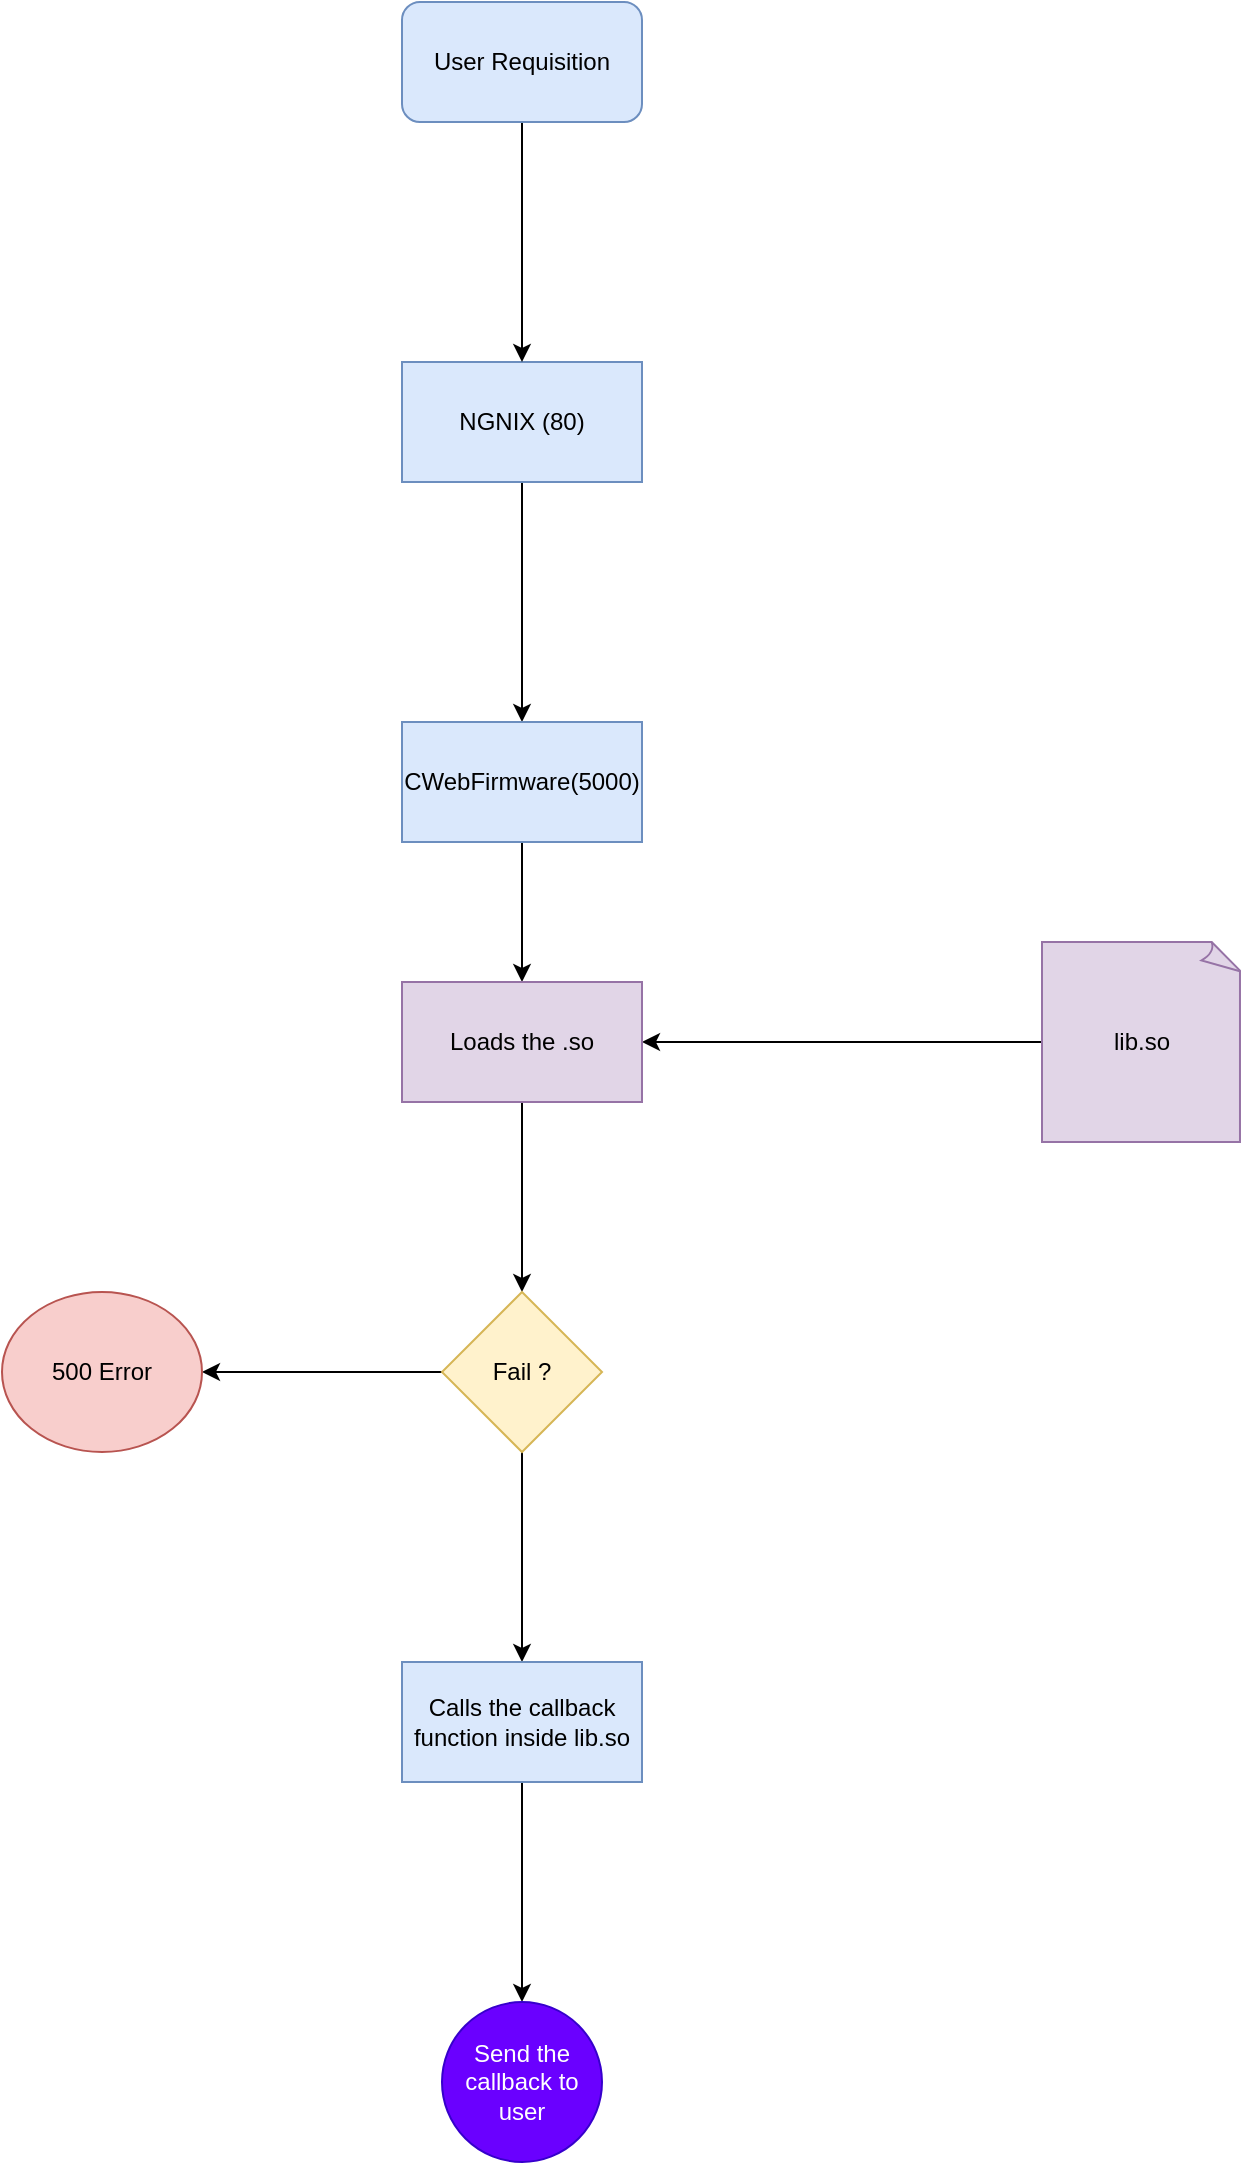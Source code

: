 <mxfile version="26.0.6" pages="2">
  <diagram name="User Point of view" id="pW7hHVVPVdVcbDhEcFnb">
    <mxGraphModel dx="2514" dy="2469" grid="1" gridSize="10" guides="1" tooltips="1" connect="1" arrows="1" fold="1" page="1" pageScale="1" pageWidth="827" pageHeight="1169" math="0" shadow="0">
      <root>
        <mxCell id="0" />
        <mxCell id="1" parent="0" />
        <mxCell id="8NdC7l0lDa2l5-dlI2pK-6" style="edgeStyle=orthogonalEdgeStyle;rounded=0;orthogonalLoop=1;jettySize=auto;html=1;" edge="1" parent="1" source="8NdC7l0lDa2l5-dlI2pK-1" target="8NdC7l0lDa2l5-dlI2pK-2">
          <mxGeometry relative="1" as="geometry" />
        </mxCell>
        <mxCell id="8NdC7l0lDa2l5-dlI2pK-1" value="NGNIX (80)" style="rounded=0;whiteSpace=wrap;html=1;fillColor=#dae8fc;strokeColor=#6c8ebf;" vertex="1" parent="1">
          <mxGeometry x="370" y="40" width="120" height="60" as="geometry" />
        </mxCell>
        <mxCell id="8NdC7l0lDa2l5-dlI2pK-12" style="edgeStyle=orthogonalEdgeStyle;rounded=0;orthogonalLoop=1;jettySize=auto;html=1;entryX=0.5;entryY=0;entryDx=0;entryDy=0;" edge="1" parent="1" source="8NdC7l0lDa2l5-dlI2pK-2" target="8NdC7l0lDa2l5-dlI2pK-10">
          <mxGeometry relative="1" as="geometry" />
        </mxCell>
        <mxCell id="8NdC7l0lDa2l5-dlI2pK-2" value="CWebFirmware(5000)" style="rounded=0;whiteSpace=wrap;html=1;fillColor=#dae8fc;strokeColor=#6c8ebf;" vertex="1" parent="1">
          <mxGeometry x="370" y="220" width="120" height="60" as="geometry" />
        </mxCell>
        <mxCell id="8NdC7l0lDa2l5-dlI2pK-5" style="edgeStyle=orthogonalEdgeStyle;rounded=0;orthogonalLoop=1;jettySize=auto;html=1;entryX=0.5;entryY=0;entryDx=0;entryDy=0;" edge="1" parent="1" source="8NdC7l0lDa2l5-dlI2pK-4" target="8NdC7l0lDa2l5-dlI2pK-1">
          <mxGeometry relative="1" as="geometry" />
        </mxCell>
        <mxCell id="8NdC7l0lDa2l5-dlI2pK-4" value="User Requisition" style="rounded=1;whiteSpace=wrap;html=1;fillColor=#dae8fc;strokeColor=#6c8ebf;" vertex="1" parent="1">
          <mxGeometry x="370" y="-140" width="120" height="60" as="geometry" />
        </mxCell>
        <mxCell id="8NdC7l0lDa2l5-dlI2pK-11" style="edgeStyle=orthogonalEdgeStyle;rounded=0;orthogonalLoop=1;jettySize=auto;html=1;" edge="1" parent="1" source="8NdC7l0lDa2l5-dlI2pK-9" target="8NdC7l0lDa2l5-dlI2pK-10">
          <mxGeometry relative="1" as="geometry" />
        </mxCell>
        <mxCell id="8NdC7l0lDa2l5-dlI2pK-9" value="lib.so" style="whiteSpace=wrap;html=1;shape=mxgraph.basic.document;fillColor=#e1d5e7;strokeColor=#9673a6;" vertex="1" parent="1">
          <mxGeometry x="690" y="330" width="100" height="100" as="geometry" />
        </mxCell>
        <mxCell id="8NdC7l0lDa2l5-dlI2pK-14" style="edgeStyle=orthogonalEdgeStyle;rounded=0;orthogonalLoop=1;jettySize=auto;html=1;entryX=0.5;entryY=0;entryDx=0;entryDy=0;" edge="1" parent="1" source="8NdC7l0lDa2l5-dlI2pK-10" target="8NdC7l0lDa2l5-dlI2pK-13">
          <mxGeometry relative="1" as="geometry" />
        </mxCell>
        <mxCell id="8NdC7l0lDa2l5-dlI2pK-10" value="Loads the .so" style="rounded=0;whiteSpace=wrap;html=1;fillColor=#e1d5e7;strokeColor=#9673a6;" vertex="1" parent="1">
          <mxGeometry x="370" y="350" width="120" height="60" as="geometry" />
        </mxCell>
        <mxCell id="8NdC7l0lDa2l5-dlI2pK-18" style="edgeStyle=orthogonalEdgeStyle;rounded=0;orthogonalLoop=1;jettySize=auto;html=1;" edge="1" parent="1" source="8NdC7l0lDa2l5-dlI2pK-13" target="8NdC7l0lDa2l5-dlI2pK-17">
          <mxGeometry relative="1" as="geometry" />
        </mxCell>
        <mxCell id="8NdC7l0lDa2l5-dlI2pK-20" style="edgeStyle=orthogonalEdgeStyle;rounded=0;orthogonalLoop=1;jettySize=auto;html=1;" edge="1" parent="1" source="8NdC7l0lDa2l5-dlI2pK-13" target="8NdC7l0lDa2l5-dlI2pK-19">
          <mxGeometry relative="1" as="geometry" />
        </mxCell>
        <mxCell id="8NdC7l0lDa2l5-dlI2pK-13" value="Fail ?" style="rhombus;whiteSpace=wrap;html=1;fillColor=#fff2cc;strokeColor=#d6b656;" vertex="1" parent="1">
          <mxGeometry x="390" y="505" width="80" height="80" as="geometry" />
        </mxCell>
        <mxCell id="8NdC7l0lDa2l5-dlI2pK-17" value="500 Error" style="ellipse;whiteSpace=wrap;html=1;fillColor=#f8cecc;strokeColor=#b85450;" vertex="1" parent="1">
          <mxGeometry x="170" y="505" width="100" height="80" as="geometry" />
        </mxCell>
        <mxCell id="8NdC7l0lDa2l5-dlI2pK-22" style="edgeStyle=orthogonalEdgeStyle;rounded=0;orthogonalLoop=1;jettySize=auto;html=1;" edge="1" parent="1" source="8NdC7l0lDa2l5-dlI2pK-19" target="8NdC7l0lDa2l5-dlI2pK-21">
          <mxGeometry relative="1" as="geometry" />
        </mxCell>
        <mxCell id="8NdC7l0lDa2l5-dlI2pK-19" value="Calls the callback function inside lib.so" style="rounded=0;whiteSpace=wrap;html=1;fillColor=#dae8fc;strokeColor=#6c8ebf;" vertex="1" parent="1">
          <mxGeometry x="370" y="690" width="120" height="60" as="geometry" />
        </mxCell>
        <mxCell id="8NdC7l0lDa2l5-dlI2pK-21" value="Send the callback to user" style="ellipse;whiteSpace=wrap;html=1;aspect=fixed;fillColor=#6a00ff;fontColor=#ffffff;strokeColor=#3700CC;" vertex="1" parent="1">
          <mxGeometry x="390" y="860" width="80" height="80" as="geometry" />
        </mxCell>
      </root>
    </mxGraphModel>
  </diagram>
  <diagram name="Developer point of view" id="8XhwZxVj_l52ERcuP_RE">
    <mxGraphModel dx="53" dy="1624" grid="1" gridSize="10" guides="1" tooltips="1" connect="1" arrows="1" fold="1" page="1" pageScale="1" pageWidth="827" pageHeight="1169" math="0" shadow="0">
      <root>
        <mxCell id="fcH8Qn2qbGhYnDqsY3vy-0" />
        <mxCell id="fcH8Qn2qbGhYnDqsY3vy-1" parent="fcH8Qn2qbGhYnDqsY3vy-0" />
        <mxCell id="fcH8Qn2qbGhYnDqsY3vy-19" style="edgeStyle=orthogonalEdgeStyle;rounded=0;orthogonalLoop=1;jettySize=auto;html=1;" edge="1" parent="fcH8Qn2qbGhYnDqsY3vy-1" source="fcH8Qn2qbGhYnDqsY3vy-20" target="fcH8Qn2qbGhYnDqsY3vy-22">
          <mxGeometry relative="1" as="geometry" />
        </mxCell>
        <mxCell id="fcH8Qn2qbGhYnDqsY3vy-20" value="Devops calls to&amp;nbsp; upload lib.so" style="rounded=1;whiteSpace=wrap;html=1;fillColor=#dae8fc;strokeColor=#6c8ebf;" vertex="1" parent="fcH8Qn2qbGhYnDqsY3vy-1">
          <mxGeometry x="1090" y="-140" width="120" height="60" as="geometry" />
        </mxCell>
        <mxCell id="fcH8Qn2qbGhYnDqsY3vy-21" style="edgeStyle=orthogonalEdgeStyle;rounded=0;orthogonalLoop=1;jettySize=auto;html=1;entryX=0.5;entryY=0;entryDx=0;entryDy=0;" edge="1" parent="fcH8Qn2qbGhYnDqsY3vy-1" source="fcH8Qn2qbGhYnDqsY3vy-22" target="fcH8Qn2qbGhYnDqsY3vy-24">
          <mxGeometry relative="1" as="geometry" />
        </mxCell>
        <mxCell id="fcH8Qn2qbGhYnDqsY3vy-22" value="NGNIX (80)" style="rounded=0;whiteSpace=wrap;html=1;fillColor=#dae8fc;strokeColor=#6c8ebf;" vertex="1" parent="fcH8Qn2qbGhYnDqsY3vy-1">
          <mxGeometry x="1090" y="30" width="120" height="60" as="geometry" />
        </mxCell>
        <mxCell id="fcH8Qn2qbGhYnDqsY3vy-23" style="edgeStyle=orthogonalEdgeStyle;rounded=0;orthogonalLoop=1;jettySize=auto;html=1;" edge="1" parent="fcH8Qn2qbGhYnDqsY3vy-1" source="fcH8Qn2qbGhYnDqsY3vy-24" target="fcH8Qn2qbGhYnDqsY3vy-26">
          <mxGeometry relative="1" as="geometry" />
        </mxCell>
        <mxCell id="fcH8Qn2qbGhYnDqsY3vy-24" value="CWebFirmware(5000)" style="rounded=0;whiteSpace=wrap;html=1;fillColor=#dae8fc;strokeColor=#6c8ebf;" vertex="1" parent="fcH8Qn2qbGhYnDqsY3vy-1">
          <mxGeometry x="1090" y="200" width="120" height="60" as="geometry" />
        </mxCell>
        <mxCell id="fcH8Qn2qbGhYnDqsY3vy-25" style="edgeStyle=orthogonalEdgeStyle;rounded=0;orthogonalLoop=1;jettySize=auto;html=1;entryX=0.5;entryY=0;entryDx=0;entryDy=0;" edge="1" parent="fcH8Qn2qbGhYnDqsY3vy-1" source="fcH8Qn2qbGhYnDqsY3vy-26" target="fcH8Qn2qbGhYnDqsY3vy-27">
          <mxGeometry relative="1" as="geometry" />
        </mxCell>
        <mxCell id="fcH8Qn2qbGhYnDqsY3vy-26" value="Replaces the lib.so" style="rounded=0;whiteSpace=wrap;html=1;fillColor=#d5e8d4;strokeColor=#82b366;" vertex="1" parent="fcH8Qn2qbGhYnDqsY3vy-1">
          <mxGeometry x="1090" y="360" width="120" height="60" as="geometry" />
        </mxCell>
        <mxCell id="fcH8Qn2qbGhYnDqsY3vy-27" value="Send the 200 menssage" style="ellipse;whiteSpace=wrap;html=1;aspect=fixed;fillColor=#6a00ff;fontColor=#ffffff;strokeColor=#3700CC;" vertex="1" parent="fcH8Qn2qbGhYnDqsY3vy-1">
          <mxGeometry x="1110" y="505" width="80" height="80" as="geometry" />
        </mxCell>
      </root>
    </mxGraphModel>
  </diagram>
</mxfile>
